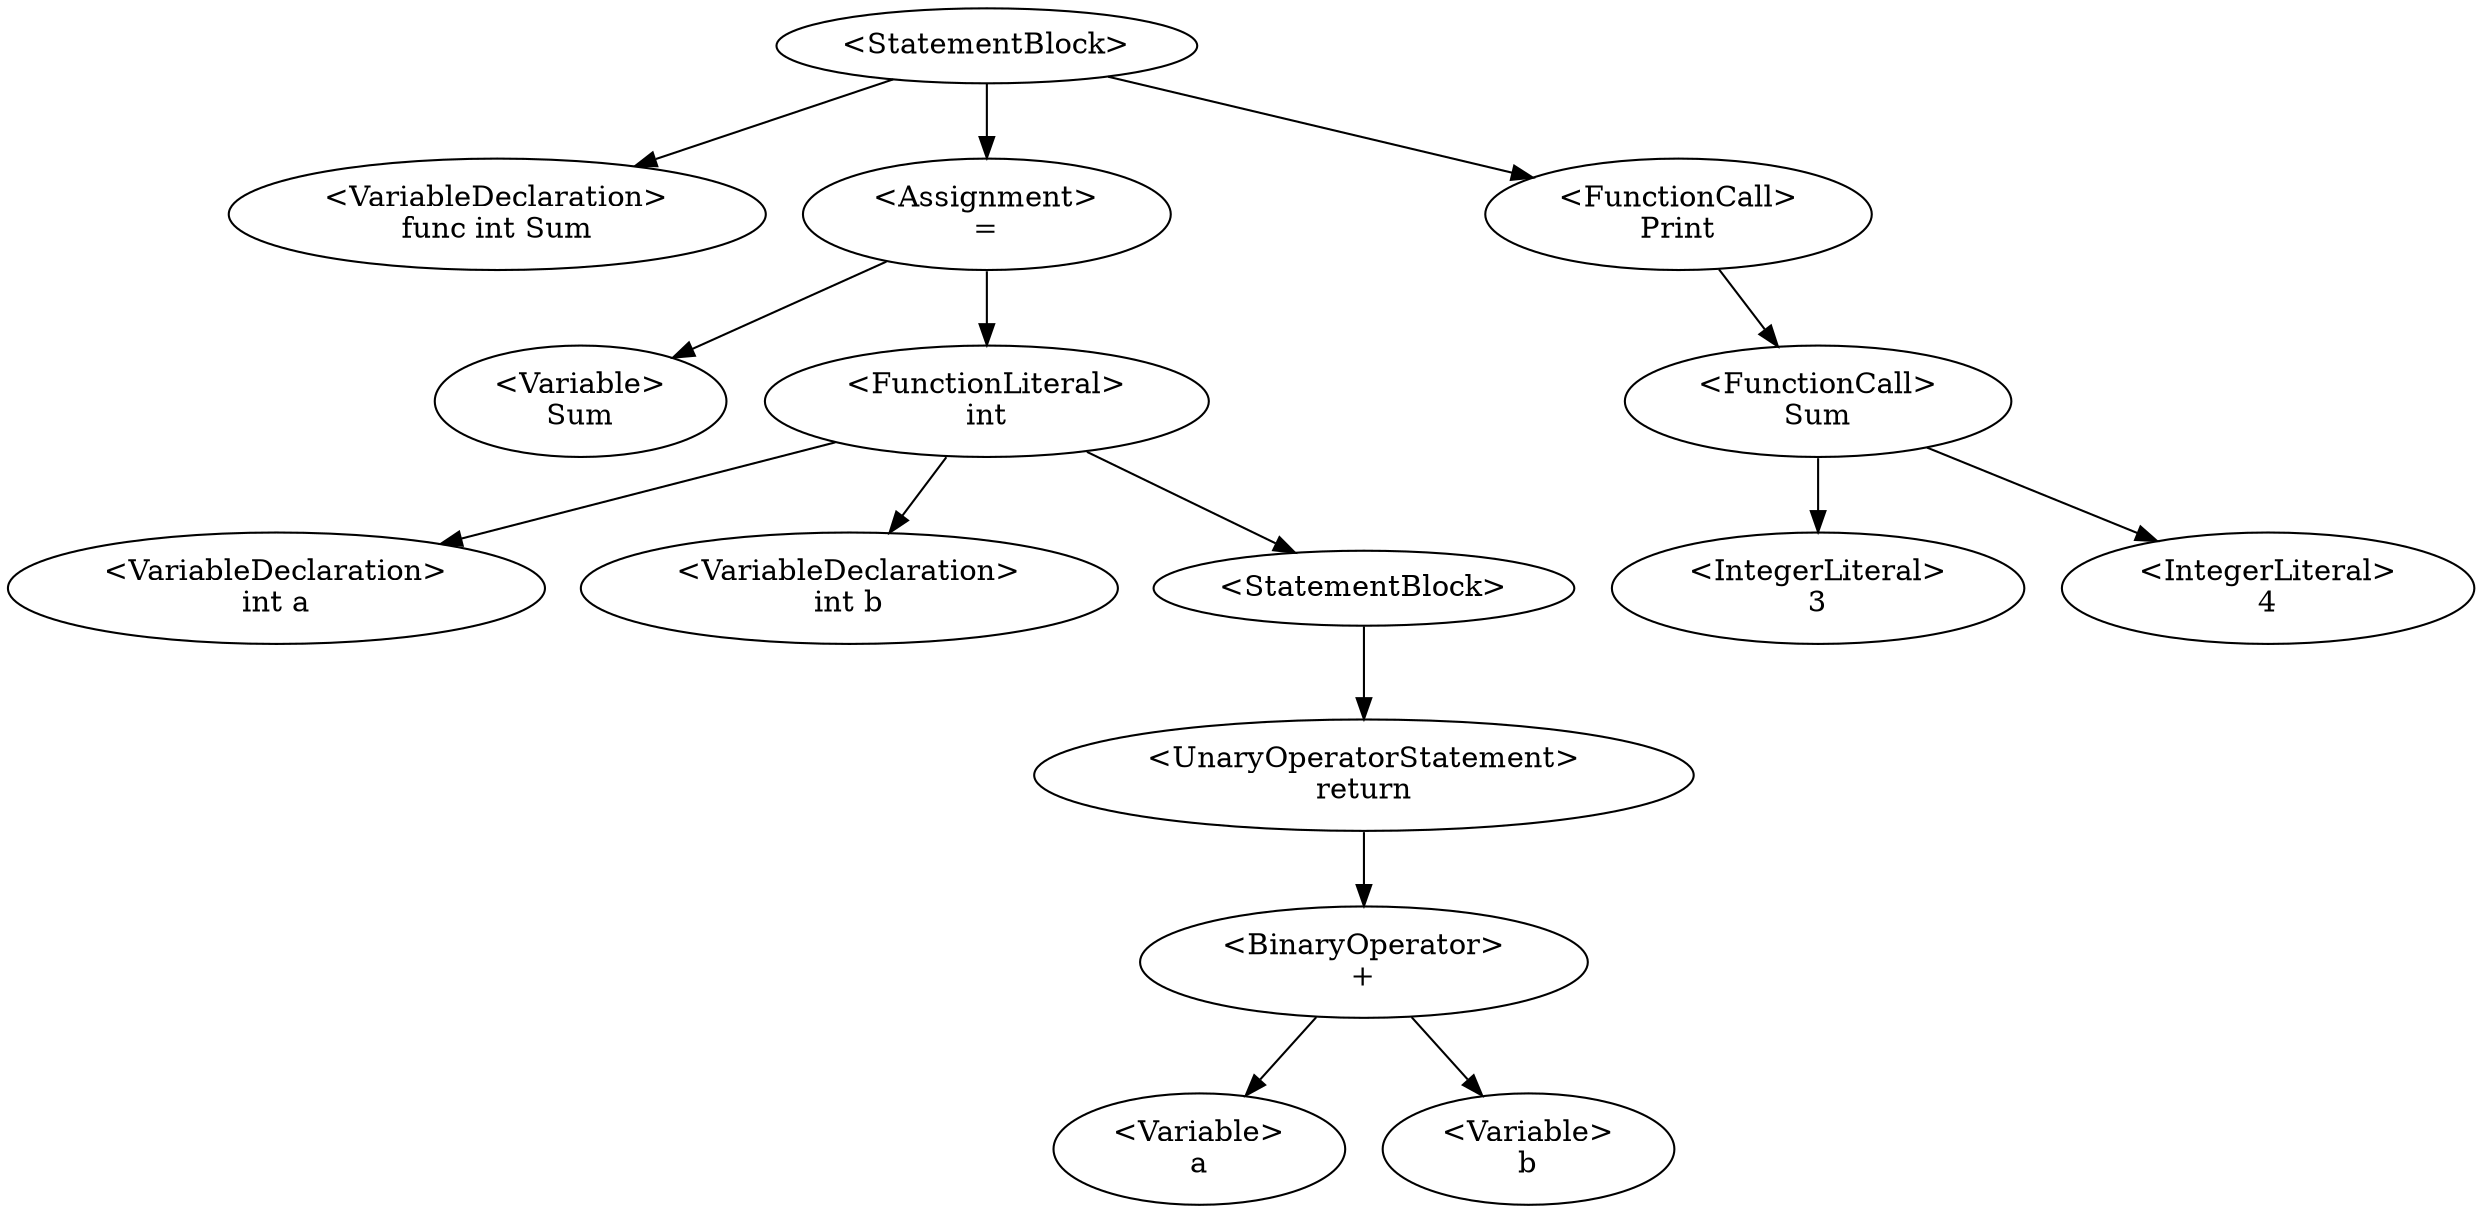 digraph G {
0 [label="<StatementBlock>"];0->1;0->3;0->14;
1 [label="<VariableDeclaration>\nfunc int Sum"];
3 [label="<Assignment>\n="];3->2;3->7;
2 [label="<Variable>\nSum"];
7 [label="<FunctionLiteral>
int"];7->4;7->6;7->8;
4 [label="<VariableDeclaration>\nint a"];
6 [label="<VariableDeclaration>\nint b"];
8 [label="<StatementBlock>"];8->9;
9 [label="<UnaryOperatorStatement>\nreturn"];9->11;
11 [label="<BinaryOperator>\n+"];11->10;11->12;
10 [label="<Variable>\na"];
12 [label="<Variable>\nb"];
14 [label="<FunctionCall>\nPrint"];14->16;
16 [label="<FunctionCall>\nSum"];16->17;16->18;
17 [label="<IntegerLiteral>\n3"];
18 [label="<IntegerLiteral>\n4"];
}